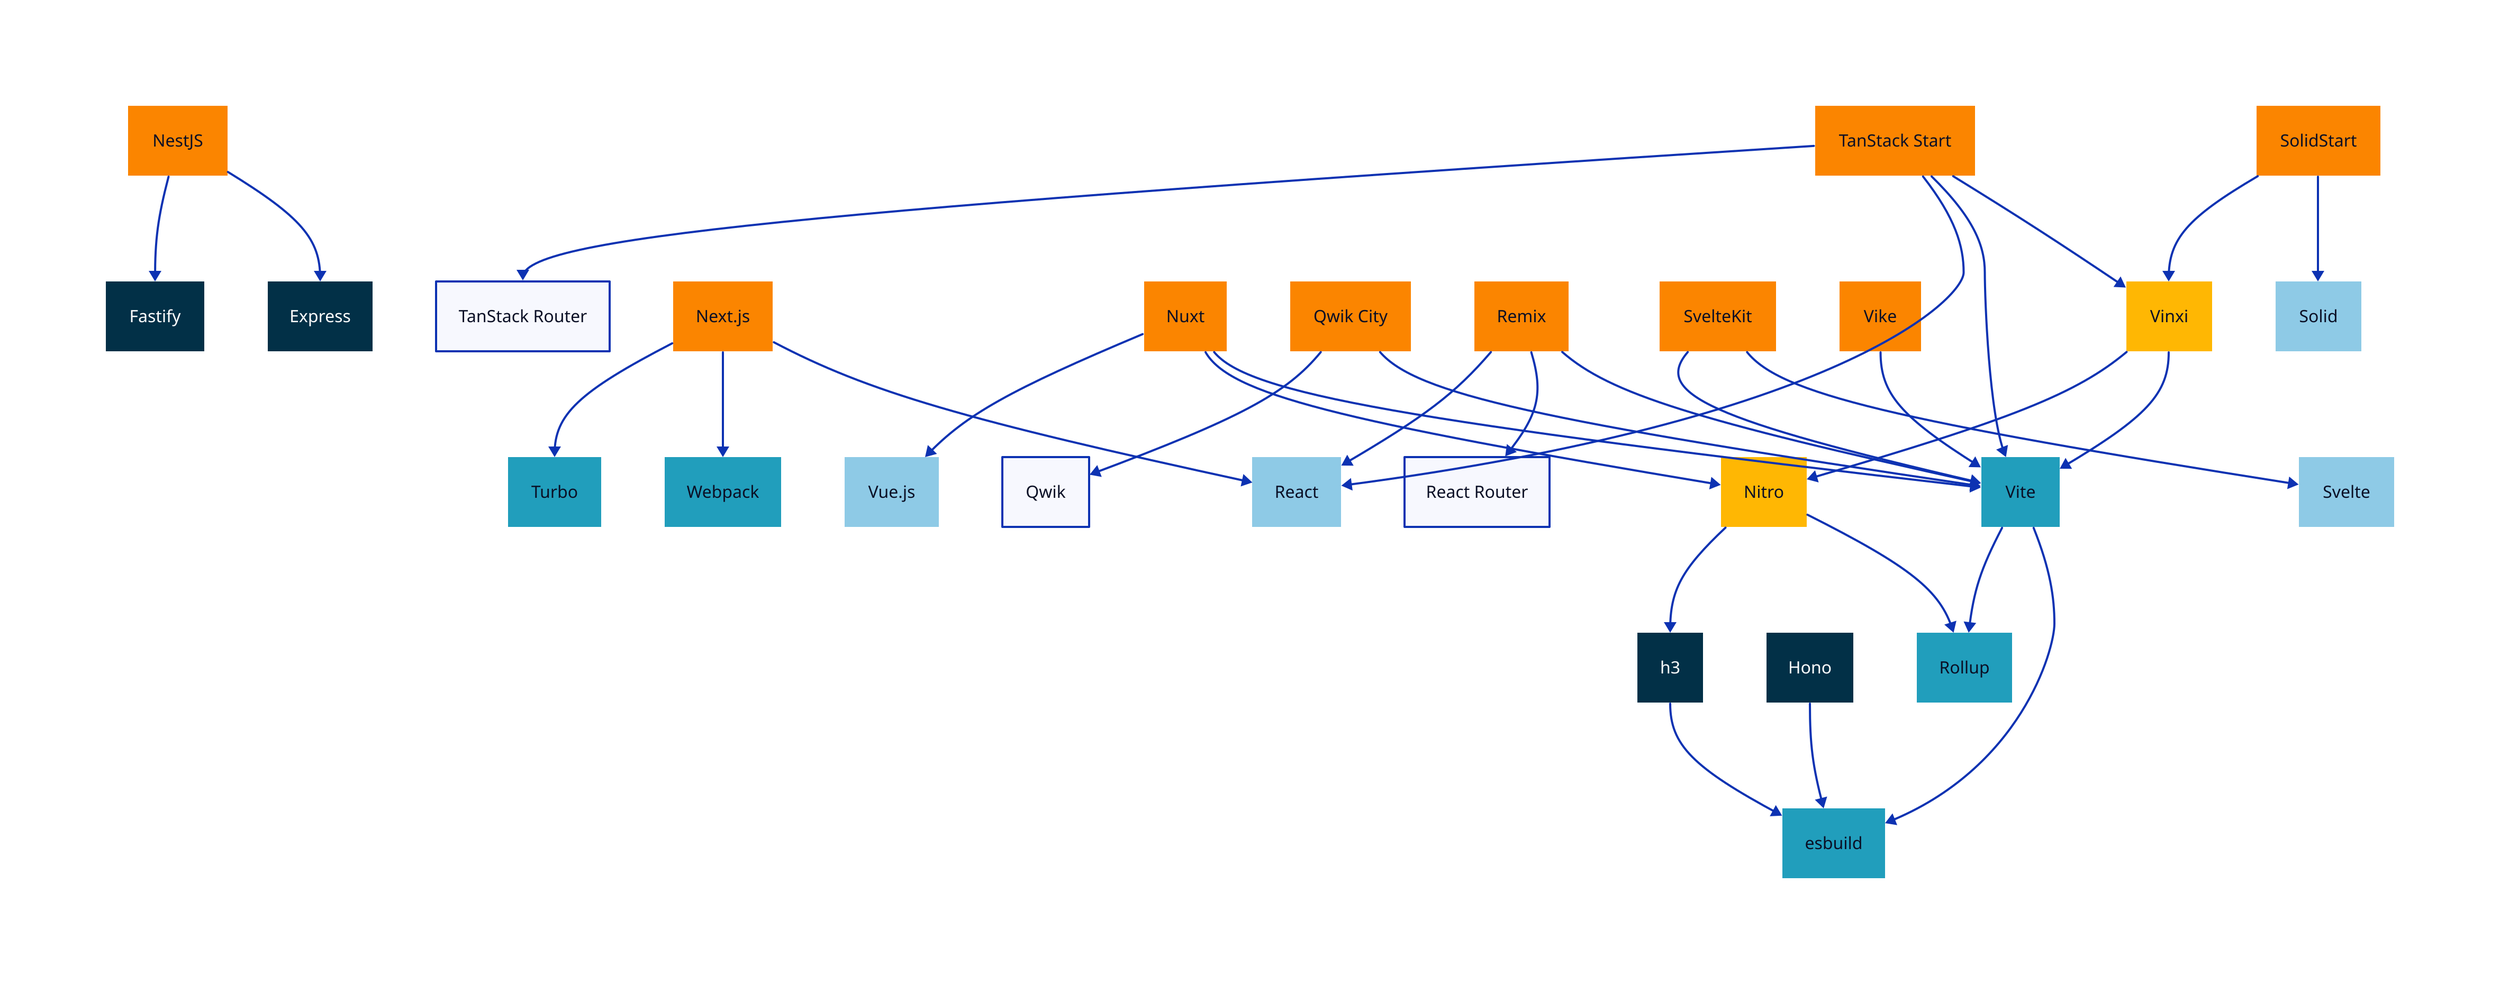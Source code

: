 classes: {
  server: {
    style: {
      fill: "#023047"
      font-color: white
      stroke-width: 0
    }
  }

  fx: {
    style: {
      fill: "#FFB703"
      stroke-width: 0
    }
  }

  kit: {
    style: {
      fill: "#FB8500"
      stroke-width: 0
    }
  }

  ui: {
    style: {
      fill: "#8ECAE6"
      stroke-width: 0
    }
  }

  build: {
    style: {
      fill: "#219EBC"
      stroke-width: 0
    }
  }
}

Express.class: server
Fastify.class: server
h3.class: server
Hono.class: server

Nitro.class: fx
Vinxi.class: fx

NestJS.class: kit
"Next.js".class: kit
Nuxt.class: kit
"Qwik City".class: kit
Remix.class: kit
SolidStart.class: kit
SvelteKit.class: kit
"TanStack Start".class: kit
Vike.class: kit

React.class: ui
Solid.class: ui
Svelte.class: ui
"Vue.js".class: ui

esbuild.class: build
Rollup.class: build
Turbo.class: build
Vite.class: build
Webpack.class: build

SvelteKit -> Svelte
SvelteKit -> Vite

"Qwik City" -> Vite
"Qwik City" -> Qwik

Nuxt -> Vite
Nuxt -> Nitro
Nuxt -> "Vue.js"

SolidStart -> Solid
SolidStart -> Vinxi

Vinxi -> Vite
Vinxi -> Nitro

Vike -> Vite

Vite -> esbuild
Vite -> Rollup

Nitro -> Rollup
Nitro -> h3 -> esbuild

"TanStack Start" -> Vinxi
"TanStack Start" -> Vite
"TanStack Start" -> React
"TanStack Start" -> "TanStack Router"

Remix -> Vite
Remix -> "React Router"
Remix -> React

"Next.js" -> React
"Next.js" -> Webpack
"Next.js" -> Turbo

Hono -> esbuild

NestJS -> Express
NestJS -> Fastify
